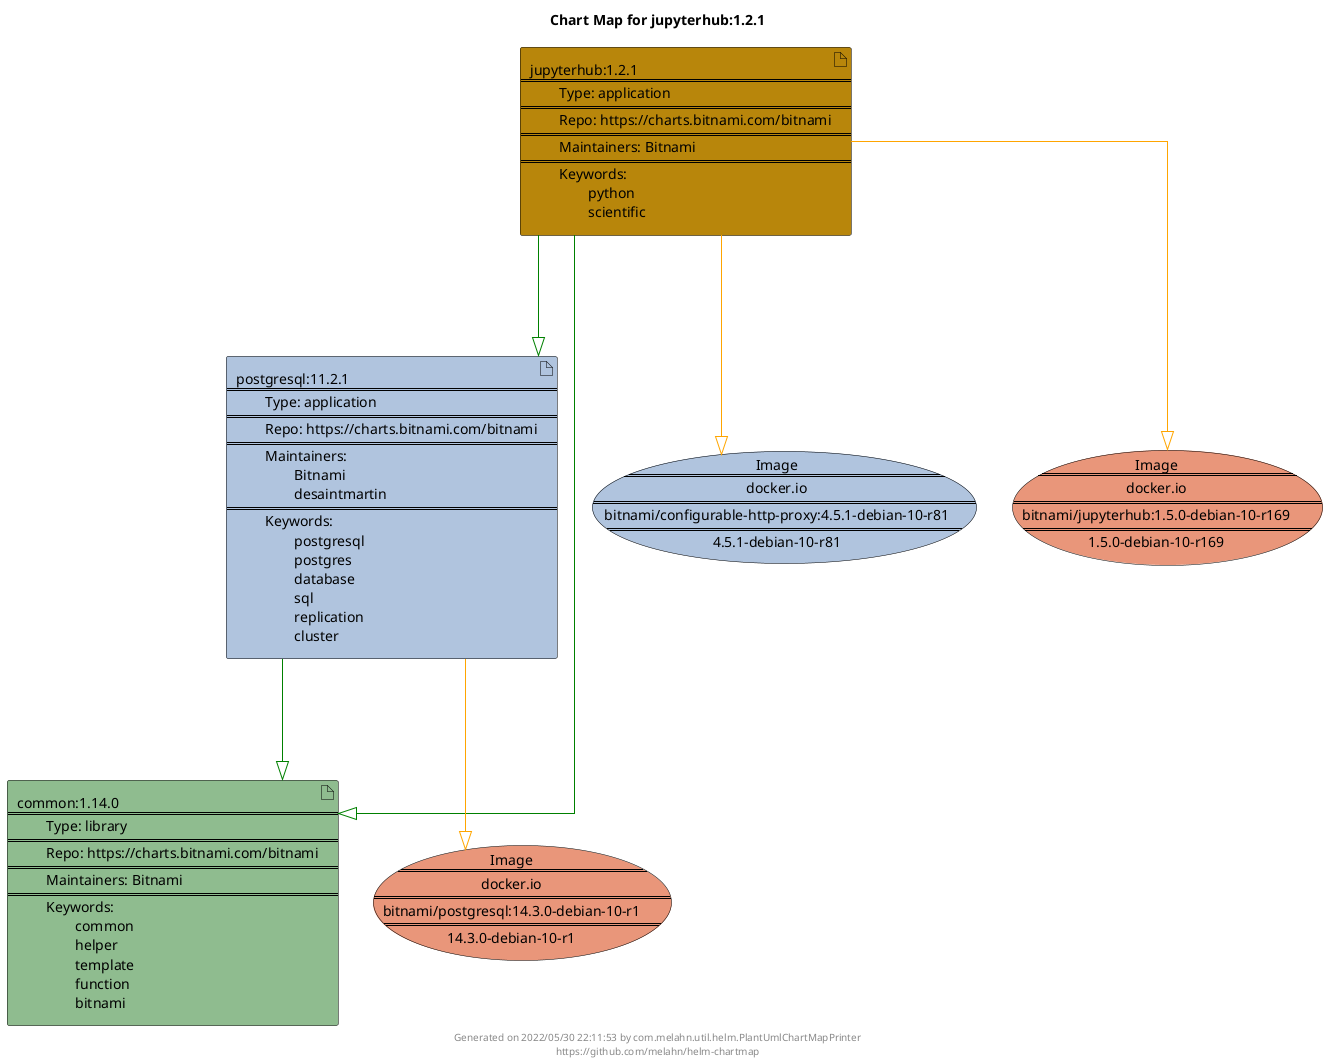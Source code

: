 @startuml
skinparam linetype ortho
skinparam backgroundColor white
skinparam usecaseBorderColor black
skinparam usecaseArrowColor LightSlateGray
skinparam artifactBorderColor black
skinparam artifactArrowColor LightSlateGray

title Chart Map for jupyterhub:1.2.1

'There are 3 referenced Helm Charts
artifact "common:1.14.0\n====\n\tType: library\n====\n\tRepo: https://charts.bitnami.com/bitnami\n====\n\tMaintainers: Bitnami\n====\n\tKeywords: \n\t\tcommon\n\t\thelper\n\t\ttemplate\n\t\tfunction\n\t\tbitnami" as common_1_14_0 #DarkSeaGreen
artifact "jupyterhub:1.2.1\n====\n\tType: application\n====\n\tRepo: https://charts.bitnami.com/bitnami\n====\n\tMaintainers: Bitnami\n====\n\tKeywords: \n\t\tpython\n\t\tscientific" as jupyterhub_1_2_1 #DarkGoldenRod
artifact "postgresql:11.2.1\n====\n\tType: application\n====\n\tRepo: https://charts.bitnami.com/bitnami\n====\n\tMaintainers: \n\t\tBitnami\n\t\tdesaintmartin\n====\n\tKeywords: \n\t\tpostgresql\n\t\tpostgres\n\t\tdatabase\n\t\tsql\n\t\treplication\n\t\tcluster" as postgresql_11_2_1 #LightSteelBlue

'There are 3 referenced Docker Images
usecase "Image\n====\ndocker.io\n====\nbitnami/configurable-http-proxy:4.5.1-debian-10-r81\n====\n4.5.1-debian-10-r81" as docker_io_bitnami_configurable_http_proxy_4_5_1_debian_10_r81 #LightSteelBlue
usecase "Image\n====\ndocker.io\n====\nbitnami/jupyterhub:1.5.0-debian-10-r169\n====\n1.5.0-debian-10-r169" as docker_io_bitnami_jupyterhub_1_5_0_debian_10_r169 #DarkSalmon
usecase "Image\n====\ndocker.io\n====\nbitnami/postgresql:14.3.0-debian-10-r1\n====\n14.3.0-debian-10-r1" as docker_io_bitnami_postgresql_14_3_0_debian_10_r1 #DarkSalmon

'Chart Dependencies
jupyterhub_1_2_1--[#green]-|>postgresql_11_2_1
postgresql_11_2_1--[#green]-|>common_1_14_0
jupyterhub_1_2_1--[#green]-|>common_1_14_0
jupyterhub_1_2_1--[#orange]-|>docker_io_bitnami_configurable_http_proxy_4_5_1_debian_10_r81
jupyterhub_1_2_1--[#orange]-|>docker_io_bitnami_jupyterhub_1_5_0_debian_10_r169
postgresql_11_2_1--[#orange]-|>docker_io_bitnami_postgresql_14_3_0_debian_10_r1

center footer Generated on 2022/05/30 22:11:53 by com.melahn.util.helm.PlantUmlChartMapPrinter\nhttps://github.com/melahn/helm-chartmap
@enduml
